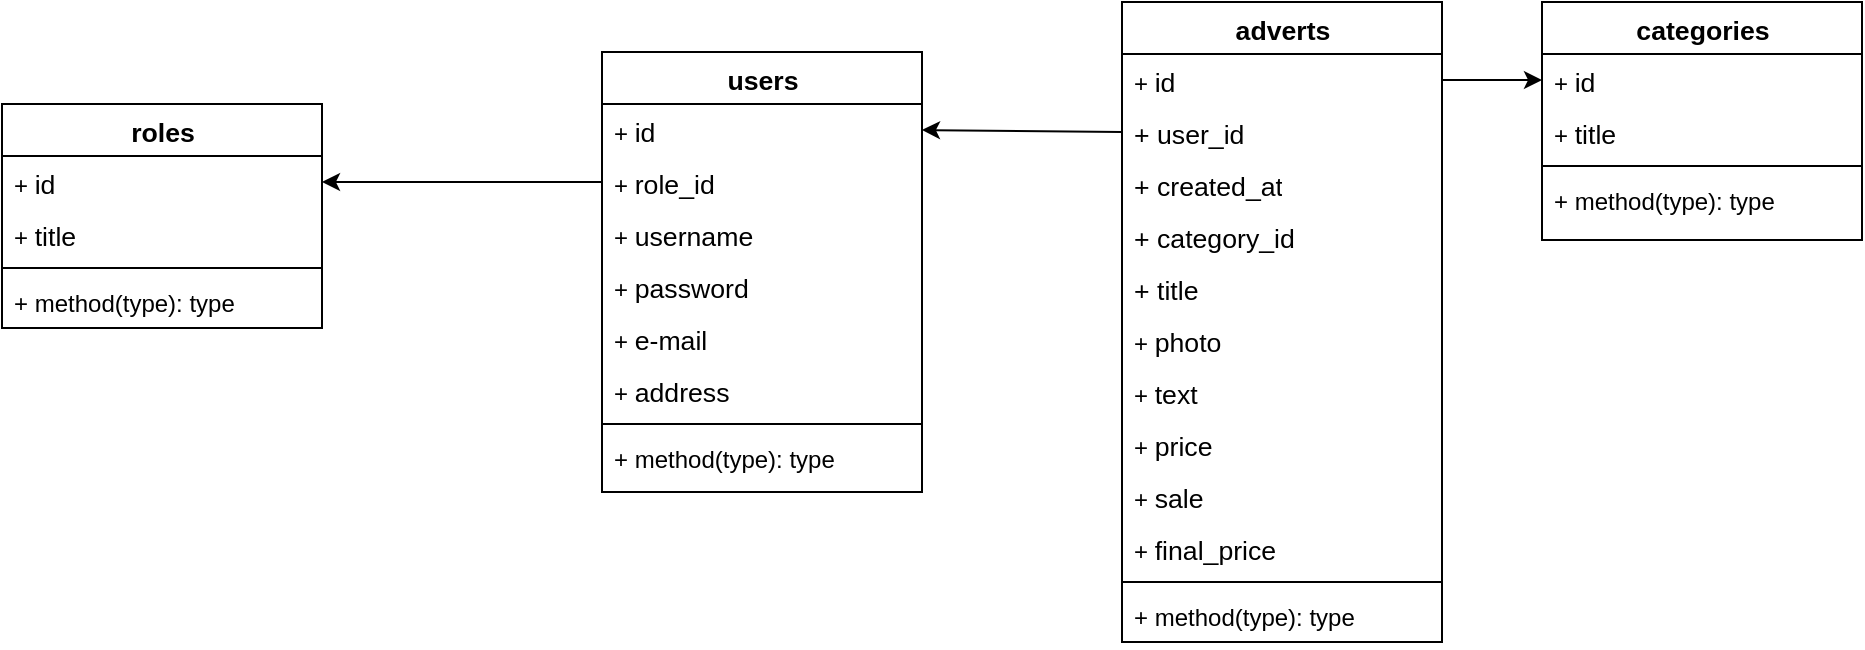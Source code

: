 <mxfile version="20.6.0" type="github">
  <diagram name="Page-1" id="6133507b-19e7-1e82-6fc7-422aa6c4b21f">
    <mxGraphModel dx="1254" dy="744" grid="1" gridSize="10" guides="1" tooltips="1" connect="1" arrows="1" fold="1" page="1" pageScale="1" pageWidth="1100" pageHeight="850" background="none" math="0" shadow="0">
      <root>
        <mxCell id="0" />
        <mxCell id="1" parent="0" />
        <mxCell id="78961159f06e98e8-17" value="&lt;span data-sheets-userformat=&quot;{&amp;quot;2&amp;quot;:17021,&amp;quot;3&amp;quot;:{&amp;quot;1&amp;quot;:0},&amp;quot;5&amp;quot;:{&amp;quot;1&amp;quot;:[{&amp;quot;1&amp;quot;:2,&amp;quot;2&amp;quot;:0,&amp;quot;5&amp;quot;:{&amp;quot;1&amp;quot;:2,&amp;quot;2&amp;quot;:0}},{&amp;quot;1&amp;quot;:0,&amp;quot;2&amp;quot;:0,&amp;quot;3&amp;quot;:3},{&amp;quot;1&amp;quot;:1,&amp;quot;2&amp;quot;:0,&amp;quot;4&amp;quot;:1}]},&amp;quot;6&amp;quot;:{&amp;quot;1&amp;quot;:[{&amp;quot;1&amp;quot;:2,&amp;quot;2&amp;quot;:0,&amp;quot;5&amp;quot;:{&amp;quot;1&amp;quot;:2,&amp;quot;2&amp;quot;:0}},{&amp;quot;1&amp;quot;:0,&amp;quot;2&amp;quot;:0,&amp;quot;3&amp;quot;:3},{&amp;quot;1&amp;quot;:1,&amp;quot;2&amp;quot;:0,&amp;quot;4&amp;quot;:1}]},&amp;quot;7&amp;quot;:{&amp;quot;1&amp;quot;:[{&amp;quot;1&amp;quot;:2,&amp;quot;2&amp;quot;:0,&amp;quot;5&amp;quot;:{&amp;quot;1&amp;quot;:2,&amp;quot;2&amp;quot;:0}},{&amp;quot;1&amp;quot;:0,&amp;quot;2&amp;quot;:0,&amp;quot;3&amp;quot;:3},{&amp;quot;1&amp;quot;:1,&amp;quot;2&amp;quot;:0,&amp;quot;4&amp;quot;:1}]},&amp;quot;8&amp;quot;:{&amp;quot;1&amp;quot;:[{&amp;quot;1&amp;quot;:2,&amp;quot;2&amp;quot;:0,&amp;quot;5&amp;quot;:{&amp;quot;1&amp;quot;:2,&amp;quot;2&amp;quot;:0}},{&amp;quot;1&amp;quot;:0,&amp;quot;2&amp;quot;:0,&amp;quot;3&amp;quot;:3},{&amp;quot;1&amp;quot;:1,&amp;quot;2&amp;quot;:0,&amp;quot;4&amp;quot;:1}]},&amp;quot;9&amp;quot;:1,&amp;quot;12&amp;quot;:0,&amp;quot;17&amp;quot;:1}&quot; data-sheets-value=&quot;{&amp;quot;1&amp;quot;:2,&amp;quot;2&amp;quot;:&amp;quot;adverts&amp;quot;}&quot; style=&quot;font-size:10pt;font-family:Arial;font-weight:bold;font-style:normal;text-align:center;&quot;&gt;adverts&lt;/span&gt;" style="swimlane;html=1;fontStyle=1;align=center;verticalAlign=top;childLayout=stackLayout;horizontal=1;startSize=26;horizontalStack=0;resizeParent=1;resizeLast=0;collapsible=1;marginBottom=0;swimlaneFillColor=#ffffff;rounded=0;shadow=0;comic=0;labelBackgroundColor=none;strokeWidth=1;fillColor=none;fontFamily=Verdana;fontSize=12" parent="1" vertex="1">
          <mxGeometry x="710" y="40" width="160" height="320" as="geometry" />
        </mxCell>
        <mxCell id="78961159f06e98e8-23" value="&lt;div&gt;+ &lt;span data-sheets-userformat=&quot;{&amp;quot;2&amp;quot;:637,&amp;quot;3&amp;quot;:{&amp;quot;1&amp;quot;:0},&amp;quot;5&amp;quot;:{&amp;quot;1&amp;quot;:[{&amp;quot;1&amp;quot;:2,&amp;quot;2&amp;quot;:0,&amp;quot;5&amp;quot;:{&amp;quot;1&amp;quot;:2,&amp;quot;2&amp;quot;:0}},{&amp;quot;1&amp;quot;:0,&amp;quot;2&amp;quot;:0,&amp;quot;3&amp;quot;:3},{&amp;quot;1&amp;quot;:1,&amp;quot;2&amp;quot;:0,&amp;quot;4&amp;quot;:1}]},&amp;quot;6&amp;quot;:{&amp;quot;1&amp;quot;:[{&amp;quot;1&amp;quot;:2,&amp;quot;2&amp;quot;:0,&amp;quot;5&amp;quot;:{&amp;quot;1&amp;quot;:2,&amp;quot;2&amp;quot;:0}},{&amp;quot;1&amp;quot;:0,&amp;quot;2&amp;quot;:0,&amp;quot;3&amp;quot;:3},{&amp;quot;1&amp;quot;:1,&amp;quot;2&amp;quot;:0,&amp;quot;4&amp;quot;:1}]},&amp;quot;7&amp;quot;:{&amp;quot;1&amp;quot;:[{&amp;quot;1&amp;quot;:2,&amp;quot;2&amp;quot;:0,&amp;quot;5&amp;quot;:{&amp;quot;1&amp;quot;:2,&amp;quot;2&amp;quot;:0}},{&amp;quot;1&amp;quot;:0,&amp;quot;2&amp;quot;:0,&amp;quot;3&amp;quot;:3},{&amp;quot;1&amp;quot;:1,&amp;quot;2&amp;quot;:0,&amp;quot;4&amp;quot;:1}]},&amp;quot;8&amp;quot;:{&amp;quot;1&amp;quot;:[{&amp;quot;1&amp;quot;:2,&amp;quot;2&amp;quot;:0,&amp;quot;5&amp;quot;:{&amp;quot;1&amp;quot;:2,&amp;quot;2&amp;quot;:0}},{&amp;quot;1&amp;quot;:0,&amp;quot;2&amp;quot;:0,&amp;quot;3&amp;quot;:3},{&amp;quot;1&amp;quot;:1,&amp;quot;2&amp;quot;:0,&amp;quot;4&amp;quot;:1}]},&amp;quot;9&amp;quot;:1,&amp;quot;12&amp;quot;:0}&quot; data-sheets-value=&quot;{&amp;quot;1&amp;quot;:2,&amp;quot;2&amp;quot;:&amp;quot;id&amp;quot;}&quot; style=&quot;font-size:10pt;font-family:Arial;font-style:normal;text-align:center;&quot;&gt;id&lt;/span&gt;&lt;/div&gt;" style="text;html=1;strokeColor=none;fillColor=none;align=left;verticalAlign=top;spacingLeft=4;spacingRight=4;whiteSpace=wrap;overflow=hidden;rotatable=0;points=[[0,0.5],[1,0.5]];portConstraint=eastwest;" parent="78961159f06e98e8-17" vertex="1">
          <mxGeometry y="26" width="160" height="26" as="geometry" />
        </mxCell>
        <mxCell id="78961159f06e98e8-24" value="&lt;span data-sheets-userformat=&quot;{&amp;quot;2&amp;quot;:639,&amp;quot;3&amp;quot;:{&amp;quot;1&amp;quot;:0},&amp;quot;4&amp;quot;:{&amp;quot;1&amp;quot;:2,&amp;quot;2&amp;quot;:16770457},&amp;quot;5&amp;quot;:{&amp;quot;1&amp;quot;:[{&amp;quot;1&amp;quot;:2,&amp;quot;2&amp;quot;:0,&amp;quot;5&amp;quot;:{&amp;quot;1&amp;quot;:2,&amp;quot;2&amp;quot;:0}},{&amp;quot;1&amp;quot;:0,&amp;quot;2&amp;quot;:0,&amp;quot;3&amp;quot;:3},{&amp;quot;1&amp;quot;:1,&amp;quot;2&amp;quot;:0,&amp;quot;4&amp;quot;:1}]},&amp;quot;6&amp;quot;:{&amp;quot;1&amp;quot;:[{&amp;quot;1&amp;quot;:2,&amp;quot;2&amp;quot;:0,&amp;quot;5&amp;quot;:{&amp;quot;1&amp;quot;:2,&amp;quot;2&amp;quot;:0}},{&amp;quot;1&amp;quot;:0,&amp;quot;2&amp;quot;:0,&amp;quot;3&amp;quot;:3},{&amp;quot;1&amp;quot;:1,&amp;quot;2&amp;quot;:0,&amp;quot;4&amp;quot;:1}]},&amp;quot;7&amp;quot;:{&amp;quot;1&amp;quot;:[{&amp;quot;1&amp;quot;:2,&amp;quot;2&amp;quot;:0,&amp;quot;5&amp;quot;:{&amp;quot;1&amp;quot;:2,&amp;quot;2&amp;quot;:0}},{&amp;quot;1&amp;quot;:0,&amp;quot;2&amp;quot;:0,&amp;quot;3&amp;quot;:3},{&amp;quot;1&amp;quot;:1,&amp;quot;2&amp;quot;:0,&amp;quot;4&amp;quot;:1}]},&amp;quot;8&amp;quot;:{&amp;quot;1&amp;quot;:[{&amp;quot;1&amp;quot;:2,&amp;quot;2&amp;quot;:0,&amp;quot;5&amp;quot;:{&amp;quot;1&amp;quot;:2,&amp;quot;2&amp;quot;:0}},{&amp;quot;1&amp;quot;:0,&amp;quot;2&amp;quot;:0,&amp;quot;3&amp;quot;:3},{&amp;quot;1&amp;quot;:1,&amp;quot;2&amp;quot;:0,&amp;quot;4&amp;quot;:1}]},&amp;quot;9&amp;quot;:1,&amp;quot;12&amp;quot;:0}&quot; data-sheets-value=&quot;{&amp;quot;1&amp;quot;:2,&amp;quot;2&amp;quot;:&amp;quot;user_id&amp;quot;}&quot; style=&quot;font-size:10pt;font-family:Arial;font-style:normal;text-align:center;&quot;&gt;+ user_id&lt;/span&gt;" style="text;html=1;strokeColor=none;fillColor=none;align=left;verticalAlign=top;spacingLeft=4;spacingRight=4;whiteSpace=wrap;overflow=hidden;rotatable=0;points=[[0,0.5],[1,0.5]];portConstraint=eastwest;" parent="78961159f06e98e8-17" vertex="1">
          <mxGeometry y="52" width="160" height="26" as="geometry" />
        </mxCell>
        <mxCell id="78961159f06e98e8-70" value="&lt;span data-sheets-userformat=&quot;{&amp;quot;2&amp;quot;:637,&amp;quot;3&amp;quot;:{&amp;quot;1&amp;quot;:0},&amp;quot;5&amp;quot;:{&amp;quot;1&amp;quot;:[{&amp;quot;1&amp;quot;:2,&amp;quot;2&amp;quot;:0,&amp;quot;5&amp;quot;:{&amp;quot;1&amp;quot;:2,&amp;quot;2&amp;quot;:0}},{&amp;quot;1&amp;quot;:0,&amp;quot;2&amp;quot;:0,&amp;quot;3&amp;quot;:3},{&amp;quot;1&amp;quot;:1,&amp;quot;2&amp;quot;:0,&amp;quot;4&amp;quot;:1}]},&amp;quot;6&amp;quot;:{&amp;quot;1&amp;quot;:[{&amp;quot;1&amp;quot;:2,&amp;quot;2&amp;quot;:0,&amp;quot;5&amp;quot;:{&amp;quot;1&amp;quot;:2,&amp;quot;2&amp;quot;:0}},{&amp;quot;1&amp;quot;:0,&amp;quot;2&amp;quot;:0,&amp;quot;3&amp;quot;:3},{&amp;quot;1&amp;quot;:1,&amp;quot;2&amp;quot;:0,&amp;quot;4&amp;quot;:1}]},&amp;quot;7&amp;quot;:{&amp;quot;1&amp;quot;:[{&amp;quot;1&amp;quot;:2,&amp;quot;2&amp;quot;:0,&amp;quot;5&amp;quot;:{&amp;quot;1&amp;quot;:2,&amp;quot;2&amp;quot;:0}},{&amp;quot;1&amp;quot;:0,&amp;quot;2&amp;quot;:0,&amp;quot;3&amp;quot;:3},{&amp;quot;1&amp;quot;:1,&amp;quot;2&amp;quot;:0,&amp;quot;4&amp;quot;:1}]},&amp;quot;8&amp;quot;:{&amp;quot;1&amp;quot;:[{&amp;quot;1&amp;quot;:2,&amp;quot;2&amp;quot;:0,&amp;quot;5&amp;quot;:{&amp;quot;1&amp;quot;:2,&amp;quot;2&amp;quot;:0}},{&amp;quot;1&amp;quot;:0,&amp;quot;2&amp;quot;:0,&amp;quot;3&amp;quot;:3},{&amp;quot;1&amp;quot;:1,&amp;quot;2&amp;quot;:0,&amp;quot;4&amp;quot;:1}]},&amp;quot;9&amp;quot;:1,&amp;quot;12&amp;quot;:0}&quot; data-sheets-value=&quot;{&amp;quot;1&amp;quot;:2,&amp;quot;2&amp;quot;:&amp;quot;created_at&amp;quot;}&quot; style=&quot;font-size:10pt;font-family:Arial;font-style:normal;text-align:center;&quot;&gt;+ created_at&lt;/span&gt;" style="text;html=1;strokeColor=none;fillColor=none;align=left;verticalAlign=top;spacingLeft=4;spacingRight=4;whiteSpace=wrap;overflow=hidden;rotatable=0;points=[[0,0.5],[1,0.5]];portConstraint=eastwest;" parent="78961159f06e98e8-17" vertex="1">
          <mxGeometry y="78" width="160" height="26" as="geometry" />
        </mxCell>
        <mxCell id="qC9f3oEpLLMvpmg1krxZ-2" value="&lt;span data-sheets-userformat=&quot;{&amp;quot;2&amp;quot;:639,&amp;quot;3&amp;quot;:{&amp;quot;1&amp;quot;:0},&amp;quot;4&amp;quot;:{&amp;quot;1&amp;quot;:2,&amp;quot;2&amp;quot;:9684093},&amp;quot;5&amp;quot;:{&amp;quot;1&amp;quot;:[{&amp;quot;1&amp;quot;:2,&amp;quot;2&amp;quot;:0,&amp;quot;5&amp;quot;:{&amp;quot;1&amp;quot;:2,&amp;quot;2&amp;quot;:0}},{&amp;quot;1&amp;quot;:0,&amp;quot;2&amp;quot;:0,&amp;quot;3&amp;quot;:3},{&amp;quot;1&amp;quot;:1,&amp;quot;2&amp;quot;:0,&amp;quot;4&amp;quot;:1}]},&amp;quot;6&amp;quot;:{&amp;quot;1&amp;quot;:[{&amp;quot;1&amp;quot;:2,&amp;quot;2&amp;quot;:0,&amp;quot;5&amp;quot;:{&amp;quot;1&amp;quot;:2,&amp;quot;2&amp;quot;:0}},{&amp;quot;1&amp;quot;:0,&amp;quot;2&amp;quot;:0,&amp;quot;3&amp;quot;:3},{&amp;quot;1&amp;quot;:1,&amp;quot;2&amp;quot;:0,&amp;quot;4&amp;quot;:1}]},&amp;quot;7&amp;quot;:{&amp;quot;1&amp;quot;:[{&amp;quot;1&amp;quot;:2,&amp;quot;2&amp;quot;:0,&amp;quot;5&amp;quot;:{&amp;quot;1&amp;quot;:2,&amp;quot;2&amp;quot;:0}},{&amp;quot;1&amp;quot;:0,&amp;quot;2&amp;quot;:0,&amp;quot;3&amp;quot;:3},{&amp;quot;1&amp;quot;:1,&amp;quot;2&amp;quot;:0,&amp;quot;4&amp;quot;:1}]},&amp;quot;8&amp;quot;:{&amp;quot;1&amp;quot;:[{&amp;quot;1&amp;quot;:2,&amp;quot;2&amp;quot;:0,&amp;quot;5&amp;quot;:{&amp;quot;1&amp;quot;:2,&amp;quot;2&amp;quot;:0}},{&amp;quot;1&amp;quot;:0,&amp;quot;2&amp;quot;:0,&amp;quot;3&amp;quot;:3},{&amp;quot;1&amp;quot;:1,&amp;quot;2&amp;quot;:0,&amp;quot;4&amp;quot;:1}]},&amp;quot;9&amp;quot;:1,&amp;quot;12&amp;quot;:0}&quot; data-sheets-value=&quot;{&amp;quot;1&amp;quot;:2,&amp;quot;2&amp;quot;:&amp;quot;category_id&amp;quot;}&quot; style=&quot;font-size:10pt;font-family:Arial;font-style:normal;text-align:center;&quot;&gt;+ category_id&lt;/span&gt;" style="text;html=1;strokeColor=none;fillColor=none;align=left;verticalAlign=top;spacingLeft=4;spacingRight=4;whiteSpace=wrap;overflow=hidden;rotatable=0;points=[[0,0.5],[1,0.5]];portConstraint=eastwest;" vertex="1" parent="78961159f06e98e8-17">
          <mxGeometry y="104" width="160" height="26" as="geometry" />
        </mxCell>
        <mxCell id="qC9f3oEpLLMvpmg1krxZ-3" value="&lt;span data-sheets-userformat=&quot;{&amp;quot;2&amp;quot;:637,&amp;quot;3&amp;quot;:{&amp;quot;1&amp;quot;:0},&amp;quot;5&amp;quot;:{&amp;quot;1&amp;quot;:[{&amp;quot;1&amp;quot;:2,&amp;quot;2&amp;quot;:0,&amp;quot;5&amp;quot;:{&amp;quot;1&amp;quot;:2,&amp;quot;2&amp;quot;:0}},{&amp;quot;1&amp;quot;:0,&amp;quot;2&amp;quot;:0,&amp;quot;3&amp;quot;:3},{&amp;quot;1&amp;quot;:1,&amp;quot;2&amp;quot;:0,&amp;quot;4&amp;quot;:1}]},&amp;quot;6&amp;quot;:{&amp;quot;1&amp;quot;:[{&amp;quot;1&amp;quot;:2,&amp;quot;2&amp;quot;:0,&amp;quot;5&amp;quot;:{&amp;quot;1&amp;quot;:2,&amp;quot;2&amp;quot;:0}},{&amp;quot;1&amp;quot;:0,&amp;quot;2&amp;quot;:0,&amp;quot;3&amp;quot;:3},{&amp;quot;1&amp;quot;:1,&amp;quot;2&amp;quot;:0,&amp;quot;4&amp;quot;:1}]},&amp;quot;7&amp;quot;:{&amp;quot;1&amp;quot;:[{&amp;quot;1&amp;quot;:2,&amp;quot;2&amp;quot;:0,&amp;quot;5&amp;quot;:{&amp;quot;1&amp;quot;:2,&amp;quot;2&amp;quot;:0}},{&amp;quot;1&amp;quot;:0,&amp;quot;2&amp;quot;:0,&amp;quot;3&amp;quot;:3},{&amp;quot;1&amp;quot;:1,&amp;quot;2&amp;quot;:0,&amp;quot;4&amp;quot;:1}]},&amp;quot;8&amp;quot;:{&amp;quot;1&amp;quot;:[{&amp;quot;1&amp;quot;:2,&amp;quot;2&amp;quot;:0,&amp;quot;5&amp;quot;:{&amp;quot;1&amp;quot;:2,&amp;quot;2&amp;quot;:0}},{&amp;quot;1&amp;quot;:0,&amp;quot;2&amp;quot;:0,&amp;quot;3&amp;quot;:3},{&amp;quot;1&amp;quot;:1,&amp;quot;2&amp;quot;:0,&amp;quot;4&amp;quot;:1}]},&amp;quot;9&amp;quot;:1,&amp;quot;12&amp;quot;:0}&quot; data-sheets-value=&quot;{&amp;quot;1&amp;quot;:2,&amp;quot;2&amp;quot;:&amp;quot;title&amp;quot;}&quot; style=&quot;font-size:10pt;font-family:Arial;font-style:normal;text-align:center;&quot;&gt;+ title&lt;/span&gt;" style="text;html=1;strokeColor=none;fillColor=none;align=left;verticalAlign=top;spacingLeft=4;spacingRight=4;whiteSpace=wrap;overflow=hidden;rotatable=0;points=[[0,0.5],[1,0.5]];portConstraint=eastwest;" vertex="1" parent="78961159f06e98e8-17">
          <mxGeometry y="130" width="160" height="26" as="geometry" />
        </mxCell>
        <mxCell id="qC9f3oEpLLMvpmg1krxZ-1" value="+ &lt;span data-sheets-userformat=&quot;{&amp;quot;2&amp;quot;:637,&amp;quot;3&amp;quot;:{&amp;quot;1&amp;quot;:0},&amp;quot;5&amp;quot;:{&amp;quot;1&amp;quot;:[{&amp;quot;1&amp;quot;:2,&amp;quot;2&amp;quot;:0,&amp;quot;5&amp;quot;:{&amp;quot;1&amp;quot;:2,&amp;quot;2&amp;quot;:0}},{&amp;quot;1&amp;quot;:0,&amp;quot;2&amp;quot;:0,&amp;quot;3&amp;quot;:3},{&amp;quot;1&amp;quot;:1,&amp;quot;2&amp;quot;:0,&amp;quot;4&amp;quot;:1}]},&amp;quot;6&amp;quot;:{&amp;quot;1&amp;quot;:[{&amp;quot;1&amp;quot;:2,&amp;quot;2&amp;quot;:0,&amp;quot;5&amp;quot;:{&amp;quot;1&amp;quot;:2,&amp;quot;2&amp;quot;:0}},{&amp;quot;1&amp;quot;:0,&amp;quot;2&amp;quot;:0,&amp;quot;3&amp;quot;:3},{&amp;quot;1&amp;quot;:1,&amp;quot;2&amp;quot;:0,&amp;quot;4&amp;quot;:1}]},&amp;quot;7&amp;quot;:{&amp;quot;1&amp;quot;:[{&amp;quot;1&amp;quot;:2,&amp;quot;2&amp;quot;:0,&amp;quot;5&amp;quot;:{&amp;quot;1&amp;quot;:2,&amp;quot;2&amp;quot;:0}},{&amp;quot;1&amp;quot;:0,&amp;quot;2&amp;quot;:0,&amp;quot;3&amp;quot;:3},{&amp;quot;1&amp;quot;:1,&amp;quot;2&amp;quot;:0,&amp;quot;4&amp;quot;:1}]},&amp;quot;8&amp;quot;:{&amp;quot;1&amp;quot;:[{&amp;quot;1&amp;quot;:2,&amp;quot;2&amp;quot;:0,&amp;quot;5&amp;quot;:{&amp;quot;1&amp;quot;:2,&amp;quot;2&amp;quot;:0}},{&amp;quot;1&amp;quot;:0,&amp;quot;2&amp;quot;:0,&amp;quot;3&amp;quot;:3},{&amp;quot;1&amp;quot;:1,&amp;quot;2&amp;quot;:0,&amp;quot;4&amp;quot;:1}]},&amp;quot;9&amp;quot;:1,&amp;quot;12&amp;quot;:0}&quot; data-sheets-value=&quot;{&amp;quot;1&amp;quot;:2,&amp;quot;2&amp;quot;:&amp;quot;photo&amp;quot;}&quot; style=&quot;font-size:10pt;font-family:Arial;font-style:normal;text-align:center;&quot;&gt;photo&lt;/span&gt;" style="text;html=1;strokeColor=none;fillColor=none;align=left;verticalAlign=top;spacingLeft=4;spacingRight=4;whiteSpace=wrap;overflow=hidden;rotatable=0;points=[[0,0.5],[1,0.5]];portConstraint=eastwest;" vertex="1" parent="78961159f06e98e8-17">
          <mxGeometry y="156" width="160" height="26" as="geometry" />
        </mxCell>
        <mxCell id="qC9f3oEpLLMvpmg1krxZ-5" value="+ &lt;span data-sheets-userformat=&quot;{&amp;quot;2&amp;quot;:637,&amp;quot;3&amp;quot;:{&amp;quot;1&amp;quot;:0},&amp;quot;5&amp;quot;:{&amp;quot;1&amp;quot;:[{&amp;quot;1&amp;quot;:2,&amp;quot;2&amp;quot;:0,&amp;quot;5&amp;quot;:{&amp;quot;1&amp;quot;:2,&amp;quot;2&amp;quot;:0}},{&amp;quot;1&amp;quot;:0,&amp;quot;2&amp;quot;:0,&amp;quot;3&amp;quot;:3},{&amp;quot;1&amp;quot;:1,&amp;quot;2&amp;quot;:0,&amp;quot;4&amp;quot;:1}]},&amp;quot;6&amp;quot;:{&amp;quot;1&amp;quot;:[{&amp;quot;1&amp;quot;:2,&amp;quot;2&amp;quot;:0,&amp;quot;5&amp;quot;:{&amp;quot;1&amp;quot;:2,&amp;quot;2&amp;quot;:0}},{&amp;quot;1&amp;quot;:0,&amp;quot;2&amp;quot;:0,&amp;quot;3&amp;quot;:3},{&amp;quot;1&amp;quot;:1,&amp;quot;2&amp;quot;:0,&amp;quot;4&amp;quot;:1}]},&amp;quot;7&amp;quot;:{&amp;quot;1&amp;quot;:[{&amp;quot;1&amp;quot;:2,&amp;quot;2&amp;quot;:0,&amp;quot;5&amp;quot;:{&amp;quot;1&amp;quot;:2,&amp;quot;2&amp;quot;:0}},{&amp;quot;1&amp;quot;:0,&amp;quot;2&amp;quot;:0,&amp;quot;3&amp;quot;:3},{&amp;quot;1&amp;quot;:1,&amp;quot;2&amp;quot;:0,&amp;quot;4&amp;quot;:1}]},&amp;quot;8&amp;quot;:{&amp;quot;1&amp;quot;:[{&amp;quot;1&amp;quot;:2,&amp;quot;2&amp;quot;:0,&amp;quot;5&amp;quot;:{&amp;quot;1&amp;quot;:2,&amp;quot;2&amp;quot;:0}},{&amp;quot;1&amp;quot;:0,&amp;quot;2&amp;quot;:0,&amp;quot;3&amp;quot;:3},{&amp;quot;1&amp;quot;:1,&amp;quot;2&amp;quot;:0,&amp;quot;4&amp;quot;:1}]},&amp;quot;9&amp;quot;:1,&amp;quot;12&amp;quot;:0}&quot; data-sheets-value=&quot;{&amp;quot;1&amp;quot;:2,&amp;quot;2&amp;quot;:&amp;quot;text&amp;quot;}&quot; style=&quot;font-size:10pt;font-family:Arial;font-style:normal;text-align:center;&quot;&gt;text&lt;/span&gt;" style="text;html=1;strokeColor=none;fillColor=none;align=left;verticalAlign=top;spacingLeft=4;spacingRight=4;whiteSpace=wrap;overflow=hidden;rotatable=0;points=[[0,0.5],[1,0.5]];portConstraint=eastwest;" vertex="1" parent="78961159f06e98e8-17">
          <mxGeometry y="182" width="160" height="26" as="geometry" />
        </mxCell>
        <mxCell id="qC9f3oEpLLMvpmg1krxZ-8" value="+ &lt;span data-sheets-userformat=&quot;{&amp;quot;2&amp;quot;:637,&amp;quot;3&amp;quot;:{&amp;quot;1&amp;quot;:0},&amp;quot;5&amp;quot;:{&amp;quot;1&amp;quot;:[{&amp;quot;1&amp;quot;:2,&amp;quot;2&amp;quot;:0,&amp;quot;5&amp;quot;:{&amp;quot;1&amp;quot;:2,&amp;quot;2&amp;quot;:0}},{&amp;quot;1&amp;quot;:0,&amp;quot;2&amp;quot;:0,&amp;quot;3&amp;quot;:3},{&amp;quot;1&amp;quot;:1,&amp;quot;2&amp;quot;:0,&amp;quot;4&amp;quot;:1}]},&amp;quot;6&amp;quot;:{&amp;quot;1&amp;quot;:[{&amp;quot;1&amp;quot;:2,&amp;quot;2&amp;quot;:0,&amp;quot;5&amp;quot;:{&amp;quot;1&amp;quot;:2,&amp;quot;2&amp;quot;:0}},{&amp;quot;1&amp;quot;:0,&amp;quot;2&amp;quot;:0,&amp;quot;3&amp;quot;:3},{&amp;quot;1&amp;quot;:1,&amp;quot;2&amp;quot;:0,&amp;quot;4&amp;quot;:1}]},&amp;quot;7&amp;quot;:{&amp;quot;1&amp;quot;:[{&amp;quot;1&amp;quot;:2,&amp;quot;2&amp;quot;:0,&amp;quot;5&amp;quot;:{&amp;quot;1&amp;quot;:2,&amp;quot;2&amp;quot;:0}},{&amp;quot;1&amp;quot;:0,&amp;quot;2&amp;quot;:0,&amp;quot;3&amp;quot;:3},{&amp;quot;1&amp;quot;:1,&amp;quot;2&amp;quot;:0,&amp;quot;4&amp;quot;:1}]},&amp;quot;8&amp;quot;:{&amp;quot;1&amp;quot;:[{&amp;quot;1&amp;quot;:2,&amp;quot;2&amp;quot;:0,&amp;quot;5&amp;quot;:{&amp;quot;1&amp;quot;:2,&amp;quot;2&amp;quot;:0}},{&amp;quot;1&amp;quot;:0,&amp;quot;2&amp;quot;:0,&amp;quot;3&amp;quot;:3},{&amp;quot;1&amp;quot;:1,&amp;quot;2&amp;quot;:0,&amp;quot;4&amp;quot;:1}]},&amp;quot;9&amp;quot;:1,&amp;quot;12&amp;quot;:0}&quot; data-sheets-value=&quot;{&amp;quot;1&amp;quot;:2,&amp;quot;2&amp;quot;:&amp;quot;price&amp;quot;}&quot; style=&quot;font-size:10pt;font-family:Arial;font-style:normal;text-align:center;&quot;&gt;price&lt;/span&gt;" style="text;html=1;strokeColor=none;fillColor=none;align=left;verticalAlign=top;spacingLeft=4;spacingRight=4;whiteSpace=wrap;overflow=hidden;rotatable=0;points=[[0,0.5],[1,0.5]];portConstraint=eastwest;" vertex="1" parent="78961159f06e98e8-17">
          <mxGeometry y="208" width="160" height="26" as="geometry" />
        </mxCell>
        <mxCell id="qC9f3oEpLLMvpmg1krxZ-7" value="+ &lt;span data-sheets-userformat=&quot;{&amp;quot;2&amp;quot;:637,&amp;quot;3&amp;quot;:{&amp;quot;1&amp;quot;:0},&amp;quot;5&amp;quot;:{&amp;quot;1&amp;quot;:[{&amp;quot;1&amp;quot;:2,&amp;quot;2&amp;quot;:0,&amp;quot;5&amp;quot;:{&amp;quot;1&amp;quot;:2,&amp;quot;2&amp;quot;:0}},{&amp;quot;1&amp;quot;:0,&amp;quot;2&amp;quot;:0,&amp;quot;3&amp;quot;:3},{&amp;quot;1&amp;quot;:1,&amp;quot;2&amp;quot;:0,&amp;quot;4&amp;quot;:1}]},&amp;quot;6&amp;quot;:{&amp;quot;1&amp;quot;:[{&amp;quot;1&amp;quot;:2,&amp;quot;2&amp;quot;:0,&amp;quot;5&amp;quot;:{&amp;quot;1&amp;quot;:2,&amp;quot;2&amp;quot;:0}},{&amp;quot;1&amp;quot;:0,&amp;quot;2&amp;quot;:0,&amp;quot;3&amp;quot;:3},{&amp;quot;1&amp;quot;:1,&amp;quot;2&amp;quot;:0,&amp;quot;4&amp;quot;:1}]},&amp;quot;7&amp;quot;:{&amp;quot;1&amp;quot;:[{&amp;quot;1&amp;quot;:2,&amp;quot;2&amp;quot;:0,&amp;quot;5&amp;quot;:{&amp;quot;1&amp;quot;:2,&amp;quot;2&amp;quot;:0}},{&amp;quot;1&amp;quot;:0,&amp;quot;2&amp;quot;:0,&amp;quot;3&amp;quot;:3},{&amp;quot;1&amp;quot;:1,&amp;quot;2&amp;quot;:0,&amp;quot;4&amp;quot;:1}]},&amp;quot;8&amp;quot;:{&amp;quot;1&amp;quot;:[{&amp;quot;1&amp;quot;:2,&amp;quot;2&amp;quot;:0,&amp;quot;5&amp;quot;:{&amp;quot;1&amp;quot;:2,&amp;quot;2&amp;quot;:0}},{&amp;quot;1&amp;quot;:0,&amp;quot;2&amp;quot;:0,&amp;quot;3&amp;quot;:3},{&amp;quot;1&amp;quot;:1,&amp;quot;2&amp;quot;:0,&amp;quot;4&amp;quot;:1}]},&amp;quot;9&amp;quot;:1,&amp;quot;12&amp;quot;:0}&quot; data-sheets-value=&quot;{&amp;quot;1&amp;quot;:2,&amp;quot;2&amp;quot;:&amp;quot;sale&amp;quot;}&quot; style=&quot;font-size:10pt;font-family:Arial;font-style:normal;text-align:center;&quot;&gt;sale&lt;/span&gt;" style="text;html=1;strokeColor=none;fillColor=none;align=left;verticalAlign=top;spacingLeft=4;spacingRight=4;whiteSpace=wrap;overflow=hidden;rotatable=0;points=[[0,0.5],[1,0.5]];portConstraint=eastwest;" vertex="1" parent="78961159f06e98e8-17">
          <mxGeometry y="234" width="160" height="26" as="geometry" />
        </mxCell>
        <mxCell id="qC9f3oEpLLMvpmg1krxZ-6" value="+ &lt;span data-sheets-userformat=&quot;{&amp;quot;2&amp;quot;:637,&amp;quot;3&amp;quot;:{&amp;quot;1&amp;quot;:0},&amp;quot;5&amp;quot;:{&amp;quot;1&amp;quot;:[{&amp;quot;1&amp;quot;:2,&amp;quot;2&amp;quot;:0,&amp;quot;5&amp;quot;:{&amp;quot;1&amp;quot;:2,&amp;quot;2&amp;quot;:0}},{&amp;quot;1&amp;quot;:0,&amp;quot;2&amp;quot;:0,&amp;quot;3&amp;quot;:3},{&amp;quot;1&amp;quot;:1,&amp;quot;2&amp;quot;:0,&amp;quot;4&amp;quot;:1}]},&amp;quot;6&amp;quot;:{&amp;quot;1&amp;quot;:[{&amp;quot;1&amp;quot;:2,&amp;quot;2&amp;quot;:0,&amp;quot;5&amp;quot;:{&amp;quot;1&amp;quot;:2,&amp;quot;2&amp;quot;:0}},{&amp;quot;1&amp;quot;:0,&amp;quot;2&amp;quot;:0,&amp;quot;3&amp;quot;:3},{&amp;quot;1&amp;quot;:1,&amp;quot;2&amp;quot;:0,&amp;quot;4&amp;quot;:1}]},&amp;quot;7&amp;quot;:{&amp;quot;1&amp;quot;:[{&amp;quot;1&amp;quot;:2,&amp;quot;2&amp;quot;:0,&amp;quot;5&amp;quot;:{&amp;quot;1&amp;quot;:2,&amp;quot;2&amp;quot;:0}},{&amp;quot;1&amp;quot;:0,&amp;quot;2&amp;quot;:0,&amp;quot;3&amp;quot;:3},{&amp;quot;1&amp;quot;:1,&amp;quot;2&amp;quot;:0,&amp;quot;4&amp;quot;:1}]},&amp;quot;8&amp;quot;:{&amp;quot;1&amp;quot;:[{&amp;quot;1&amp;quot;:2,&amp;quot;2&amp;quot;:0,&amp;quot;5&amp;quot;:{&amp;quot;1&amp;quot;:2,&amp;quot;2&amp;quot;:0}},{&amp;quot;1&amp;quot;:0,&amp;quot;2&amp;quot;:0,&amp;quot;3&amp;quot;:3},{&amp;quot;1&amp;quot;:1,&amp;quot;2&amp;quot;:0,&amp;quot;4&amp;quot;:1}]},&amp;quot;9&amp;quot;:1,&amp;quot;12&amp;quot;:0}&quot; data-sheets-value=&quot;{&amp;quot;1&amp;quot;:2,&amp;quot;2&amp;quot;:&amp;quot;final_price&amp;quot;}&quot; style=&quot;font-size:10pt;font-family:Arial;font-style:normal;text-align:center;&quot;&gt;final_price&lt;/span&gt;" style="text;html=1;strokeColor=none;fillColor=none;align=left;verticalAlign=top;spacingLeft=4;spacingRight=4;whiteSpace=wrap;overflow=hidden;rotatable=0;points=[[0,0.5],[1,0.5]];portConstraint=eastwest;" vertex="1" parent="78961159f06e98e8-17">
          <mxGeometry y="260" width="160" height="26" as="geometry" />
        </mxCell>
        <mxCell id="78961159f06e98e8-19" value="" style="line;html=1;strokeWidth=1;fillColor=none;align=left;verticalAlign=middle;spacingTop=-1;spacingLeft=3;spacingRight=3;rotatable=0;labelPosition=right;points=[];portConstraint=eastwest;" parent="78961159f06e98e8-17" vertex="1">
          <mxGeometry y="286" width="160" height="8" as="geometry" />
        </mxCell>
        <mxCell id="78961159f06e98e8-27" value="+ method(type): type" style="text;html=1;strokeColor=none;fillColor=none;align=left;verticalAlign=top;spacingLeft=4;spacingRight=4;whiteSpace=wrap;overflow=hidden;rotatable=0;points=[[0,0.5],[1,0.5]];portConstraint=eastwest;" parent="78961159f06e98e8-17" vertex="1">
          <mxGeometry y="294" width="160" height="26" as="geometry" />
        </mxCell>
        <mxCell id="78961159f06e98e8-43" value="&lt;span data-sheets-userformat=&quot;{&amp;quot;2&amp;quot;:17021,&amp;quot;3&amp;quot;:{&amp;quot;1&amp;quot;:0},&amp;quot;5&amp;quot;:{&amp;quot;1&amp;quot;:[{&amp;quot;1&amp;quot;:2,&amp;quot;2&amp;quot;:0,&amp;quot;5&amp;quot;:{&amp;quot;1&amp;quot;:2,&amp;quot;2&amp;quot;:0}},{&amp;quot;1&amp;quot;:0,&amp;quot;2&amp;quot;:0,&amp;quot;3&amp;quot;:3},{&amp;quot;1&amp;quot;:1,&amp;quot;2&amp;quot;:0,&amp;quot;4&amp;quot;:1}]},&amp;quot;6&amp;quot;:{&amp;quot;1&amp;quot;:[{&amp;quot;1&amp;quot;:2,&amp;quot;2&amp;quot;:0,&amp;quot;5&amp;quot;:{&amp;quot;1&amp;quot;:2,&amp;quot;2&amp;quot;:0}},{&amp;quot;1&amp;quot;:0,&amp;quot;2&amp;quot;:0,&amp;quot;3&amp;quot;:3},{&amp;quot;1&amp;quot;:1,&amp;quot;2&amp;quot;:0,&amp;quot;4&amp;quot;:1}]},&amp;quot;7&amp;quot;:{&amp;quot;1&amp;quot;:[{&amp;quot;1&amp;quot;:2,&amp;quot;2&amp;quot;:0,&amp;quot;5&amp;quot;:{&amp;quot;1&amp;quot;:2,&amp;quot;2&amp;quot;:0}},{&amp;quot;1&amp;quot;:0,&amp;quot;2&amp;quot;:0,&amp;quot;3&amp;quot;:3},{&amp;quot;1&amp;quot;:1,&amp;quot;2&amp;quot;:0,&amp;quot;4&amp;quot;:1}]},&amp;quot;8&amp;quot;:{&amp;quot;1&amp;quot;:[{&amp;quot;1&amp;quot;:2,&amp;quot;2&amp;quot;:0,&amp;quot;5&amp;quot;:{&amp;quot;1&amp;quot;:2,&amp;quot;2&amp;quot;:0}},{&amp;quot;1&amp;quot;:0,&amp;quot;2&amp;quot;:0,&amp;quot;3&amp;quot;:3},{&amp;quot;1&amp;quot;:1,&amp;quot;2&amp;quot;:0,&amp;quot;4&amp;quot;:1}]},&amp;quot;9&amp;quot;:1,&amp;quot;12&amp;quot;:0,&amp;quot;17&amp;quot;:1}&quot; data-sheets-value=&quot;{&amp;quot;1&amp;quot;:2,&amp;quot;2&amp;quot;:&amp;quot;users&amp;quot;}&quot; style=&quot;font-size:10pt;font-family:Arial;font-weight:bold;font-style:normal;text-align:center;&quot;&gt;users&lt;/span&gt;" style="swimlane;html=1;fontStyle=1;align=center;verticalAlign=top;childLayout=stackLayout;horizontal=1;startSize=26;horizontalStack=0;resizeParent=1;resizeLast=0;collapsible=1;marginBottom=0;swimlaneFillColor=#ffffff;rounded=0;shadow=0;comic=0;labelBackgroundColor=none;strokeWidth=1;fillColor=none;fontFamily=Verdana;fontSize=12" parent="1" vertex="1">
          <mxGeometry x="450" y="65" width="160" height="220" as="geometry" />
        </mxCell>
        <mxCell id="78961159f06e98e8-44" value="+ &lt;span data-sheets-userformat=&quot;{&amp;quot;2&amp;quot;:639,&amp;quot;3&amp;quot;:{&amp;quot;1&amp;quot;:0},&amp;quot;4&amp;quot;:{&amp;quot;1&amp;quot;:2,&amp;quot;2&amp;quot;:16770457},&amp;quot;5&amp;quot;:{&amp;quot;1&amp;quot;:[{&amp;quot;1&amp;quot;:2,&amp;quot;2&amp;quot;:0,&amp;quot;5&amp;quot;:{&amp;quot;1&amp;quot;:2,&amp;quot;2&amp;quot;:0}},{&amp;quot;1&amp;quot;:0,&amp;quot;2&amp;quot;:0,&amp;quot;3&amp;quot;:3},{&amp;quot;1&amp;quot;:1,&amp;quot;2&amp;quot;:0,&amp;quot;4&amp;quot;:1}]},&amp;quot;6&amp;quot;:{&amp;quot;1&amp;quot;:[{&amp;quot;1&amp;quot;:2,&amp;quot;2&amp;quot;:0,&amp;quot;5&amp;quot;:{&amp;quot;1&amp;quot;:2,&amp;quot;2&amp;quot;:0}},{&amp;quot;1&amp;quot;:0,&amp;quot;2&amp;quot;:0,&amp;quot;3&amp;quot;:3},{&amp;quot;1&amp;quot;:1,&amp;quot;2&amp;quot;:0,&amp;quot;4&amp;quot;:1}]},&amp;quot;7&amp;quot;:{&amp;quot;1&amp;quot;:[{&amp;quot;1&amp;quot;:2,&amp;quot;2&amp;quot;:0,&amp;quot;5&amp;quot;:{&amp;quot;1&amp;quot;:2,&amp;quot;2&amp;quot;:0}},{&amp;quot;1&amp;quot;:0,&amp;quot;2&amp;quot;:0,&amp;quot;3&amp;quot;:3},{&amp;quot;1&amp;quot;:1,&amp;quot;2&amp;quot;:0,&amp;quot;4&amp;quot;:1}]},&amp;quot;8&amp;quot;:{&amp;quot;1&amp;quot;:[{&amp;quot;1&amp;quot;:2,&amp;quot;2&amp;quot;:0,&amp;quot;5&amp;quot;:{&amp;quot;1&amp;quot;:2,&amp;quot;2&amp;quot;:0}},{&amp;quot;1&amp;quot;:0,&amp;quot;2&amp;quot;:0,&amp;quot;3&amp;quot;:3},{&amp;quot;1&amp;quot;:1,&amp;quot;2&amp;quot;:0,&amp;quot;4&amp;quot;:1}]},&amp;quot;9&amp;quot;:1,&amp;quot;12&amp;quot;:0}&quot; data-sheets-value=&quot;{&amp;quot;1&amp;quot;:2,&amp;quot;2&amp;quot;:&amp;quot;id&amp;quot;}&quot; style=&quot;font-size:10pt;font-family:Arial;font-style:normal;text-align:center;&quot;&gt;id&lt;/span&gt;" style="text;html=1;strokeColor=none;fillColor=none;align=left;verticalAlign=top;spacingLeft=4;spacingRight=4;whiteSpace=wrap;overflow=hidden;rotatable=0;points=[[0,0.5],[1,0.5]];portConstraint=eastwest;" parent="78961159f06e98e8-43" vertex="1">
          <mxGeometry y="26" width="160" height="26" as="geometry" />
        </mxCell>
        <mxCell id="qC9f3oEpLLMvpmg1krxZ-9" value="+ &lt;span data-sheets-userformat=&quot;{&amp;quot;2&amp;quot;:639,&amp;quot;3&amp;quot;:{&amp;quot;1&amp;quot;:0},&amp;quot;4&amp;quot;:{&amp;quot;1&amp;quot;:2,&amp;quot;2&amp;quot;:10470888},&amp;quot;5&amp;quot;:{&amp;quot;1&amp;quot;:[{&amp;quot;1&amp;quot;:2,&amp;quot;2&amp;quot;:0,&amp;quot;5&amp;quot;:{&amp;quot;1&amp;quot;:2,&amp;quot;2&amp;quot;:0}},{&amp;quot;1&amp;quot;:0,&amp;quot;2&amp;quot;:0,&amp;quot;3&amp;quot;:3},{&amp;quot;1&amp;quot;:1,&amp;quot;2&amp;quot;:0,&amp;quot;4&amp;quot;:1}]},&amp;quot;6&amp;quot;:{&amp;quot;1&amp;quot;:[{&amp;quot;1&amp;quot;:2,&amp;quot;2&amp;quot;:0,&amp;quot;5&amp;quot;:{&amp;quot;1&amp;quot;:2,&amp;quot;2&amp;quot;:0}},{&amp;quot;1&amp;quot;:0,&amp;quot;2&amp;quot;:0,&amp;quot;3&amp;quot;:3},{&amp;quot;1&amp;quot;:1,&amp;quot;2&amp;quot;:0,&amp;quot;4&amp;quot;:1}]},&amp;quot;7&amp;quot;:{&amp;quot;1&amp;quot;:[{&amp;quot;1&amp;quot;:2,&amp;quot;2&amp;quot;:0,&amp;quot;5&amp;quot;:{&amp;quot;1&amp;quot;:2,&amp;quot;2&amp;quot;:0}},{&amp;quot;1&amp;quot;:0,&amp;quot;2&amp;quot;:0,&amp;quot;3&amp;quot;:3},{&amp;quot;1&amp;quot;:1,&amp;quot;2&amp;quot;:0,&amp;quot;4&amp;quot;:1}]},&amp;quot;8&amp;quot;:{&amp;quot;1&amp;quot;:[{&amp;quot;1&amp;quot;:2,&amp;quot;2&amp;quot;:0,&amp;quot;5&amp;quot;:{&amp;quot;1&amp;quot;:2,&amp;quot;2&amp;quot;:0}},{&amp;quot;1&amp;quot;:0,&amp;quot;2&amp;quot;:0,&amp;quot;3&amp;quot;:3},{&amp;quot;1&amp;quot;:1,&amp;quot;2&amp;quot;:0,&amp;quot;4&amp;quot;:1}]},&amp;quot;9&amp;quot;:1,&amp;quot;12&amp;quot;:0}&quot; data-sheets-value=&quot;{&amp;quot;1&amp;quot;:2,&amp;quot;2&amp;quot;:&amp;quot;role_id&amp;quot;}&quot; style=&quot;font-size:10pt;font-family:Arial;font-style:normal;text-align:center;&quot;&gt;role_id&lt;/span&gt;" style="text;html=1;strokeColor=none;fillColor=none;align=left;verticalAlign=top;spacingLeft=4;spacingRight=4;whiteSpace=wrap;overflow=hidden;rotatable=0;points=[[0,0.5],[1,0.5]];portConstraint=eastwest;" vertex="1" parent="78961159f06e98e8-43">
          <mxGeometry y="52" width="160" height="26" as="geometry" />
        </mxCell>
        <mxCell id="qC9f3oEpLLMvpmg1krxZ-12" value="+ &lt;span data-sheets-userformat=&quot;{&amp;quot;2&amp;quot;:637,&amp;quot;3&amp;quot;:{&amp;quot;1&amp;quot;:0},&amp;quot;5&amp;quot;:{&amp;quot;1&amp;quot;:[{&amp;quot;1&amp;quot;:2,&amp;quot;2&amp;quot;:0,&amp;quot;5&amp;quot;:{&amp;quot;1&amp;quot;:2,&amp;quot;2&amp;quot;:0}},{&amp;quot;1&amp;quot;:0,&amp;quot;2&amp;quot;:0,&amp;quot;3&amp;quot;:3},{&amp;quot;1&amp;quot;:1,&amp;quot;2&amp;quot;:0,&amp;quot;4&amp;quot;:1}]},&amp;quot;6&amp;quot;:{&amp;quot;1&amp;quot;:[{&amp;quot;1&amp;quot;:2,&amp;quot;2&amp;quot;:0,&amp;quot;5&amp;quot;:{&amp;quot;1&amp;quot;:2,&amp;quot;2&amp;quot;:0}},{&amp;quot;1&amp;quot;:0,&amp;quot;2&amp;quot;:0,&amp;quot;3&amp;quot;:3},{&amp;quot;1&amp;quot;:1,&amp;quot;2&amp;quot;:0,&amp;quot;4&amp;quot;:1}]},&amp;quot;7&amp;quot;:{&amp;quot;1&amp;quot;:[{&amp;quot;1&amp;quot;:2,&amp;quot;2&amp;quot;:0,&amp;quot;5&amp;quot;:{&amp;quot;1&amp;quot;:2,&amp;quot;2&amp;quot;:0}},{&amp;quot;1&amp;quot;:0,&amp;quot;2&amp;quot;:0,&amp;quot;3&amp;quot;:3},{&amp;quot;1&amp;quot;:1,&amp;quot;2&amp;quot;:0,&amp;quot;4&amp;quot;:1}]},&amp;quot;8&amp;quot;:{&amp;quot;1&amp;quot;:[{&amp;quot;1&amp;quot;:2,&amp;quot;2&amp;quot;:0,&amp;quot;5&amp;quot;:{&amp;quot;1&amp;quot;:2,&amp;quot;2&amp;quot;:0}},{&amp;quot;1&amp;quot;:0,&amp;quot;2&amp;quot;:0,&amp;quot;3&amp;quot;:3},{&amp;quot;1&amp;quot;:1,&amp;quot;2&amp;quot;:0,&amp;quot;4&amp;quot;:1}]},&amp;quot;9&amp;quot;:1,&amp;quot;12&amp;quot;:0}&quot; data-sheets-value=&quot;{&amp;quot;1&amp;quot;:2,&amp;quot;2&amp;quot;:&amp;quot;username&amp;quot;}&quot; style=&quot;font-size:10pt;font-family:Arial;font-style:normal;text-align:center;&quot;&gt;username&lt;/span&gt;" style="text;html=1;strokeColor=none;fillColor=none;align=left;verticalAlign=top;spacingLeft=4;spacingRight=4;whiteSpace=wrap;overflow=hidden;rotatable=0;points=[[0,0.5],[1,0.5]];portConstraint=eastwest;" vertex="1" parent="78961159f06e98e8-43">
          <mxGeometry y="78" width="160" height="26" as="geometry" />
        </mxCell>
        <mxCell id="qC9f3oEpLLMvpmg1krxZ-11" value="+ &lt;span data-sheets-userformat=&quot;{&amp;quot;2&amp;quot;:637,&amp;quot;3&amp;quot;:{&amp;quot;1&amp;quot;:0},&amp;quot;5&amp;quot;:{&amp;quot;1&amp;quot;:[{&amp;quot;1&amp;quot;:2,&amp;quot;2&amp;quot;:0,&amp;quot;5&amp;quot;:{&amp;quot;1&amp;quot;:2,&amp;quot;2&amp;quot;:0}},{&amp;quot;1&amp;quot;:0,&amp;quot;2&amp;quot;:0,&amp;quot;3&amp;quot;:3},{&amp;quot;1&amp;quot;:1,&amp;quot;2&amp;quot;:0,&amp;quot;4&amp;quot;:1}]},&amp;quot;6&amp;quot;:{&amp;quot;1&amp;quot;:[{&amp;quot;1&amp;quot;:2,&amp;quot;2&amp;quot;:0,&amp;quot;5&amp;quot;:{&amp;quot;1&amp;quot;:2,&amp;quot;2&amp;quot;:0}},{&amp;quot;1&amp;quot;:0,&amp;quot;2&amp;quot;:0,&amp;quot;3&amp;quot;:3},{&amp;quot;1&amp;quot;:1,&amp;quot;2&amp;quot;:0,&amp;quot;4&amp;quot;:1}]},&amp;quot;7&amp;quot;:{&amp;quot;1&amp;quot;:[{&amp;quot;1&amp;quot;:2,&amp;quot;2&amp;quot;:0,&amp;quot;5&amp;quot;:{&amp;quot;1&amp;quot;:2,&amp;quot;2&amp;quot;:0}},{&amp;quot;1&amp;quot;:0,&amp;quot;2&amp;quot;:0,&amp;quot;3&amp;quot;:3},{&amp;quot;1&amp;quot;:1,&amp;quot;2&amp;quot;:0,&amp;quot;4&amp;quot;:1}]},&amp;quot;8&amp;quot;:{&amp;quot;1&amp;quot;:[{&amp;quot;1&amp;quot;:2,&amp;quot;2&amp;quot;:0,&amp;quot;5&amp;quot;:{&amp;quot;1&amp;quot;:2,&amp;quot;2&amp;quot;:0}},{&amp;quot;1&amp;quot;:0,&amp;quot;2&amp;quot;:0,&amp;quot;3&amp;quot;:3},{&amp;quot;1&amp;quot;:1,&amp;quot;2&amp;quot;:0,&amp;quot;4&amp;quot;:1}]},&amp;quot;9&amp;quot;:1,&amp;quot;12&amp;quot;:0}&quot; data-sheets-value=&quot;{&amp;quot;1&amp;quot;:2,&amp;quot;2&amp;quot;:&amp;quot;password&amp;quot;}&quot; style=&quot;font-size:10pt;font-family:Arial;font-style:normal;text-align:center;&quot;&gt;password&lt;/span&gt;" style="text;html=1;strokeColor=none;fillColor=none;align=left;verticalAlign=top;spacingLeft=4;spacingRight=4;whiteSpace=wrap;overflow=hidden;rotatable=0;points=[[0,0.5],[1,0.5]];portConstraint=eastwest;" vertex="1" parent="78961159f06e98e8-43">
          <mxGeometry y="104" width="160" height="26" as="geometry" />
        </mxCell>
        <mxCell id="qC9f3oEpLLMvpmg1krxZ-10" value="+ &lt;span data-sheets-userformat=&quot;{&amp;quot;2&amp;quot;:637,&amp;quot;3&amp;quot;:{&amp;quot;1&amp;quot;:0},&amp;quot;5&amp;quot;:{&amp;quot;1&amp;quot;:[{&amp;quot;1&amp;quot;:2,&amp;quot;2&amp;quot;:0,&amp;quot;5&amp;quot;:{&amp;quot;1&amp;quot;:2,&amp;quot;2&amp;quot;:0}},{&amp;quot;1&amp;quot;:0,&amp;quot;2&amp;quot;:0,&amp;quot;3&amp;quot;:3},{&amp;quot;1&amp;quot;:1,&amp;quot;2&amp;quot;:0,&amp;quot;4&amp;quot;:1}]},&amp;quot;6&amp;quot;:{&amp;quot;1&amp;quot;:[{&amp;quot;1&amp;quot;:2,&amp;quot;2&amp;quot;:0,&amp;quot;5&amp;quot;:{&amp;quot;1&amp;quot;:2,&amp;quot;2&amp;quot;:0}},{&amp;quot;1&amp;quot;:0,&amp;quot;2&amp;quot;:0,&amp;quot;3&amp;quot;:3},{&amp;quot;1&amp;quot;:1,&amp;quot;2&amp;quot;:0,&amp;quot;4&amp;quot;:1}]},&amp;quot;7&amp;quot;:{&amp;quot;1&amp;quot;:[{&amp;quot;1&amp;quot;:2,&amp;quot;2&amp;quot;:0,&amp;quot;5&amp;quot;:{&amp;quot;1&amp;quot;:2,&amp;quot;2&amp;quot;:0}},{&amp;quot;1&amp;quot;:0,&amp;quot;2&amp;quot;:0,&amp;quot;3&amp;quot;:3},{&amp;quot;1&amp;quot;:1,&amp;quot;2&amp;quot;:0,&amp;quot;4&amp;quot;:1}]},&amp;quot;8&amp;quot;:{&amp;quot;1&amp;quot;:[{&amp;quot;1&amp;quot;:2,&amp;quot;2&amp;quot;:0,&amp;quot;5&amp;quot;:{&amp;quot;1&amp;quot;:2,&amp;quot;2&amp;quot;:0}},{&amp;quot;1&amp;quot;:0,&amp;quot;2&amp;quot;:0,&amp;quot;3&amp;quot;:3},{&amp;quot;1&amp;quot;:1,&amp;quot;2&amp;quot;:0,&amp;quot;4&amp;quot;:1}]},&amp;quot;9&amp;quot;:1,&amp;quot;12&amp;quot;:0}&quot; data-sheets-value=&quot;{&amp;quot;1&amp;quot;:2,&amp;quot;2&amp;quot;:&amp;quot;e-mail&amp;quot;}&quot; style=&quot;font-size:10pt;font-family:Arial;font-style:normal;text-align:center;&quot;&gt;e-mail&lt;/span&gt;" style="text;html=1;strokeColor=none;fillColor=none;align=left;verticalAlign=top;spacingLeft=4;spacingRight=4;whiteSpace=wrap;overflow=hidden;rotatable=0;points=[[0,0.5],[1,0.5]];portConstraint=eastwest;" vertex="1" parent="78961159f06e98e8-43">
          <mxGeometry y="130" width="160" height="26" as="geometry" />
        </mxCell>
        <mxCell id="78961159f06e98e8-45" value="+ &lt;span data-sheets-userformat=&quot;{&amp;quot;2&amp;quot;:637,&amp;quot;3&amp;quot;:{&amp;quot;1&amp;quot;:0},&amp;quot;5&amp;quot;:{&amp;quot;1&amp;quot;:[{&amp;quot;1&amp;quot;:2,&amp;quot;2&amp;quot;:0,&amp;quot;5&amp;quot;:{&amp;quot;1&amp;quot;:2,&amp;quot;2&amp;quot;:0}},{&amp;quot;1&amp;quot;:0,&amp;quot;2&amp;quot;:0,&amp;quot;3&amp;quot;:3},{&amp;quot;1&amp;quot;:1,&amp;quot;2&amp;quot;:0,&amp;quot;4&amp;quot;:1}]},&amp;quot;6&amp;quot;:{&amp;quot;1&amp;quot;:[{&amp;quot;1&amp;quot;:2,&amp;quot;2&amp;quot;:0,&amp;quot;5&amp;quot;:{&amp;quot;1&amp;quot;:2,&amp;quot;2&amp;quot;:0}},{&amp;quot;1&amp;quot;:0,&amp;quot;2&amp;quot;:0,&amp;quot;3&amp;quot;:3},{&amp;quot;1&amp;quot;:1,&amp;quot;2&amp;quot;:0,&amp;quot;4&amp;quot;:1}]},&amp;quot;7&amp;quot;:{&amp;quot;1&amp;quot;:[{&amp;quot;1&amp;quot;:2,&amp;quot;2&amp;quot;:0,&amp;quot;5&amp;quot;:{&amp;quot;1&amp;quot;:2,&amp;quot;2&amp;quot;:0}},{&amp;quot;1&amp;quot;:0,&amp;quot;2&amp;quot;:0,&amp;quot;3&amp;quot;:3},{&amp;quot;1&amp;quot;:1,&amp;quot;2&amp;quot;:0,&amp;quot;4&amp;quot;:1}]},&amp;quot;8&amp;quot;:{&amp;quot;1&amp;quot;:[{&amp;quot;1&amp;quot;:2,&amp;quot;2&amp;quot;:0,&amp;quot;5&amp;quot;:{&amp;quot;1&amp;quot;:2,&amp;quot;2&amp;quot;:0}},{&amp;quot;1&amp;quot;:0,&amp;quot;2&amp;quot;:0,&amp;quot;3&amp;quot;:3},{&amp;quot;1&amp;quot;:1,&amp;quot;2&amp;quot;:0,&amp;quot;4&amp;quot;:1}]},&amp;quot;9&amp;quot;:1,&amp;quot;12&amp;quot;:0}&quot; data-sheets-value=&quot;{&amp;quot;1&amp;quot;:2,&amp;quot;2&amp;quot;:&amp;quot;address&amp;quot;}&quot; style=&quot;font-size:10pt;font-family:Arial;font-style:normal;text-align:center;&quot;&gt;address&lt;/span&gt;" style="text;html=1;strokeColor=none;fillColor=none;align=left;verticalAlign=top;spacingLeft=4;spacingRight=4;whiteSpace=wrap;overflow=hidden;rotatable=0;points=[[0,0.5],[1,0.5]];portConstraint=eastwest;" parent="78961159f06e98e8-43" vertex="1">
          <mxGeometry y="156" width="160" height="26" as="geometry" />
        </mxCell>
        <mxCell id="78961159f06e98e8-51" value="" style="line;html=1;strokeWidth=1;fillColor=none;align=left;verticalAlign=middle;spacingTop=-1;spacingLeft=3;spacingRight=3;rotatable=0;labelPosition=right;points=[];portConstraint=eastwest;" parent="78961159f06e98e8-43" vertex="1">
          <mxGeometry y="182" width="160" height="8" as="geometry" />
        </mxCell>
        <mxCell id="78961159f06e98e8-52" value="+ method(type): type" style="text;html=1;strokeColor=none;fillColor=none;align=left;verticalAlign=top;spacingLeft=4;spacingRight=4;whiteSpace=wrap;overflow=hidden;rotatable=0;points=[[0,0.5],[1,0.5]];portConstraint=eastwest;" parent="78961159f06e98e8-43" vertex="1">
          <mxGeometry y="190" width="160" height="26" as="geometry" />
        </mxCell>
        <mxCell id="78961159f06e98e8-95" value="&lt;span data-sheets-userformat=&quot;{&amp;quot;2&amp;quot;:17021,&amp;quot;3&amp;quot;:{&amp;quot;1&amp;quot;:0},&amp;quot;5&amp;quot;:{&amp;quot;1&amp;quot;:[{&amp;quot;1&amp;quot;:2,&amp;quot;2&amp;quot;:0,&amp;quot;5&amp;quot;:{&amp;quot;1&amp;quot;:2,&amp;quot;2&amp;quot;:0}},{&amp;quot;1&amp;quot;:0,&amp;quot;2&amp;quot;:0,&amp;quot;3&amp;quot;:3},{&amp;quot;1&amp;quot;:1,&amp;quot;2&amp;quot;:0,&amp;quot;4&amp;quot;:1}]},&amp;quot;6&amp;quot;:{&amp;quot;1&amp;quot;:[{&amp;quot;1&amp;quot;:2,&amp;quot;2&amp;quot;:0,&amp;quot;5&amp;quot;:{&amp;quot;1&amp;quot;:2,&amp;quot;2&amp;quot;:0}},{&amp;quot;1&amp;quot;:0,&amp;quot;2&amp;quot;:0,&amp;quot;3&amp;quot;:3},{&amp;quot;1&amp;quot;:1,&amp;quot;2&amp;quot;:0,&amp;quot;4&amp;quot;:1}]},&amp;quot;7&amp;quot;:{&amp;quot;1&amp;quot;:[{&amp;quot;1&amp;quot;:2,&amp;quot;2&amp;quot;:0,&amp;quot;5&amp;quot;:{&amp;quot;1&amp;quot;:2,&amp;quot;2&amp;quot;:0}},{&amp;quot;1&amp;quot;:0,&amp;quot;2&amp;quot;:0,&amp;quot;3&amp;quot;:3},{&amp;quot;1&amp;quot;:1,&amp;quot;2&amp;quot;:0,&amp;quot;4&amp;quot;:1}]},&amp;quot;8&amp;quot;:{&amp;quot;1&amp;quot;:[{&amp;quot;1&amp;quot;:2,&amp;quot;2&amp;quot;:0,&amp;quot;5&amp;quot;:{&amp;quot;1&amp;quot;:2,&amp;quot;2&amp;quot;:0}},{&amp;quot;1&amp;quot;:0,&amp;quot;2&amp;quot;:0,&amp;quot;3&amp;quot;:3},{&amp;quot;1&amp;quot;:1,&amp;quot;2&amp;quot;:0,&amp;quot;4&amp;quot;:1}]},&amp;quot;9&amp;quot;:1,&amp;quot;12&amp;quot;:0,&amp;quot;17&amp;quot;:1}&quot; data-sheets-value=&quot;{&amp;quot;1&amp;quot;:2,&amp;quot;2&amp;quot;:&amp;quot;roles&amp;quot;}&quot; style=&quot;font-size:10pt;font-family:Arial;font-weight:bold;font-style:normal;text-align:center;&quot;&gt;roles&lt;/span&gt;" style="swimlane;html=1;fontStyle=1;align=center;verticalAlign=top;childLayout=stackLayout;horizontal=1;startSize=26;horizontalStack=0;resizeParent=1;resizeLast=0;collapsible=1;marginBottom=0;swimlaneFillColor=#ffffff;rounded=0;shadow=0;comic=0;labelBackgroundColor=none;strokeWidth=1;fillColor=none;fontFamily=Verdana;fontSize=12" parent="1" vertex="1">
          <mxGeometry x="150" y="91" width="160" height="112" as="geometry" />
        </mxCell>
        <mxCell id="78961159f06e98e8-96" value="+ &lt;span data-sheets-userformat=&quot;{&amp;quot;2&amp;quot;:639,&amp;quot;3&amp;quot;:{&amp;quot;1&amp;quot;:0},&amp;quot;4&amp;quot;:{&amp;quot;1&amp;quot;:2,&amp;quot;2&amp;quot;:10470888},&amp;quot;5&amp;quot;:{&amp;quot;1&amp;quot;:[{&amp;quot;1&amp;quot;:2,&amp;quot;2&amp;quot;:0,&amp;quot;5&amp;quot;:{&amp;quot;1&amp;quot;:2,&amp;quot;2&amp;quot;:0}},{&amp;quot;1&amp;quot;:0,&amp;quot;2&amp;quot;:0,&amp;quot;3&amp;quot;:3},{&amp;quot;1&amp;quot;:1,&amp;quot;2&amp;quot;:0,&amp;quot;4&amp;quot;:1}]},&amp;quot;6&amp;quot;:{&amp;quot;1&amp;quot;:[{&amp;quot;1&amp;quot;:2,&amp;quot;2&amp;quot;:0,&amp;quot;5&amp;quot;:{&amp;quot;1&amp;quot;:2,&amp;quot;2&amp;quot;:0}},{&amp;quot;1&amp;quot;:0,&amp;quot;2&amp;quot;:0,&amp;quot;3&amp;quot;:3},{&amp;quot;1&amp;quot;:1,&amp;quot;2&amp;quot;:0,&amp;quot;4&amp;quot;:1}]},&amp;quot;7&amp;quot;:{&amp;quot;1&amp;quot;:[{&amp;quot;1&amp;quot;:2,&amp;quot;2&amp;quot;:0,&amp;quot;5&amp;quot;:{&amp;quot;1&amp;quot;:2,&amp;quot;2&amp;quot;:0}},{&amp;quot;1&amp;quot;:0,&amp;quot;2&amp;quot;:0,&amp;quot;3&amp;quot;:3},{&amp;quot;1&amp;quot;:1,&amp;quot;2&amp;quot;:0,&amp;quot;4&amp;quot;:1}]},&amp;quot;8&amp;quot;:{&amp;quot;1&amp;quot;:[{&amp;quot;1&amp;quot;:2,&amp;quot;2&amp;quot;:0,&amp;quot;5&amp;quot;:{&amp;quot;1&amp;quot;:2,&amp;quot;2&amp;quot;:0}},{&amp;quot;1&amp;quot;:0,&amp;quot;2&amp;quot;:0,&amp;quot;3&amp;quot;:3},{&amp;quot;1&amp;quot;:1,&amp;quot;2&amp;quot;:0,&amp;quot;4&amp;quot;:1}]},&amp;quot;9&amp;quot;:1,&amp;quot;12&amp;quot;:0}&quot; data-sheets-value=&quot;{&amp;quot;1&amp;quot;:2,&amp;quot;2&amp;quot;:&amp;quot;id&amp;quot;}&quot; style=&quot;font-size:10pt;font-family:Arial;font-style:normal;text-align:center;&quot;&gt;id&lt;/span&gt;&lt;style type=&quot;text/css&quot;&gt;td {border: 1px solid #cccccc;}br {mso-data-placement:same-cell;}&lt;/style&gt;" style="text;html=1;strokeColor=none;fillColor=none;align=left;verticalAlign=top;spacingLeft=4;spacingRight=4;whiteSpace=wrap;overflow=hidden;rotatable=0;points=[[0,0.5],[1,0.5]];portConstraint=eastwest;" parent="78961159f06e98e8-95" vertex="1">
          <mxGeometry y="26" width="160" height="26" as="geometry" />
        </mxCell>
        <mxCell id="78961159f06e98e8-102" value="+ &lt;span data-sheets-userformat=&quot;{&amp;quot;2&amp;quot;:637,&amp;quot;3&amp;quot;:{&amp;quot;1&amp;quot;:0},&amp;quot;5&amp;quot;:{&amp;quot;1&amp;quot;:[{&amp;quot;1&amp;quot;:2,&amp;quot;2&amp;quot;:0,&amp;quot;5&amp;quot;:{&amp;quot;1&amp;quot;:2,&amp;quot;2&amp;quot;:0}},{&amp;quot;1&amp;quot;:0,&amp;quot;2&amp;quot;:0,&amp;quot;3&amp;quot;:3},{&amp;quot;1&amp;quot;:1,&amp;quot;2&amp;quot;:0,&amp;quot;4&amp;quot;:1}]},&amp;quot;6&amp;quot;:{&amp;quot;1&amp;quot;:[{&amp;quot;1&amp;quot;:2,&amp;quot;2&amp;quot;:0,&amp;quot;5&amp;quot;:{&amp;quot;1&amp;quot;:2,&amp;quot;2&amp;quot;:0}},{&amp;quot;1&amp;quot;:0,&amp;quot;2&amp;quot;:0,&amp;quot;3&amp;quot;:3},{&amp;quot;1&amp;quot;:1,&amp;quot;2&amp;quot;:0,&amp;quot;4&amp;quot;:1}]},&amp;quot;7&amp;quot;:{&amp;quot;1&amp;quot;:[{&amp;quot;1&amp;quot;:2,&amp;quot;2&amp;quot;:0,&amp;quot;5&amp;quot;:{&amp;quot;1&amp;quot;:2,&amp;quot;2&amp;quot;:0}},{&amp;quot;1&amp;quot;:0,&amp;quot;2&amp;quot;:0,&amp;quot;3&amp;quot;:3},{&amp;quot;1&amp;quot;:1,&amp;quot;2&amp;quot;:0,&amp;quot;4&amp;quot;:1}]},&amp;quot;8&amp;quot;:{&amp;quot;1&amp;quot;:[{&amp;quot;1&amp;quot;:2,&amp;quot;2&amp;quot;:0,&amp;quot;5&amp;quot;:{&amp;quot;1&amp;quot;:2,&amp;quot;2&amp;quot;:0}},{&amp;quot;1&amp;quot;:0,&amp;quot;2&amp;quot;:0,&amp;quot;3&amp;quot;:3},{&amp;quot;1&amp;quot;:1,&amp;quot;2&amp;quot;:0,&amp;quot;4&amp;quot;:1}]},&amp;quot;9&amp;quot;:1,&amp;quot;12&amp;quot;:0}&quot; data-sheets-value=&quot;{&amp;quot;1&amp;quot;:2,&amp;quot;2&amp;quot;:&amp;quot;title&amp;quot;}&quot; style=&quot;font-size:10pt;font-family:Arial;font-style:normal;text-align:center;&quot;&gt;title&lt;/span&gt;&lt;style type=&quot;text/css&quot;&gt;td {border: 1px solid #cccccc;}br {mso-data-placement:same-cell;}&lt;/style&gt;" style="text;html=1;strokeColor=none;fillColor=none;align=left;verticalAlign=top;spacingLeft=4;spacingRight=4;whiteSpace=wrap;overflow=hidden;rotatable=0;points=[[0,0.5],[1,0.5]];portConstraint=eastwest;" parent="78961159f06e98e8-95" vertex="1">
          <mxGeometry y="52" width="160" height="26" as="geometry" />
        </mxCell>
        <mxCell id="78961159f06e98e8-103" value="" style="line;html=1;strokeWidth=1;fillColor=none;align=left;verticalAlign=middle;spacingTop=-1;spacingLeft=3;spacingRight=3;rotatable=0;labelPosition=right;points=[];portConstraint=eastwest;" parent="78961159f06e98e8-95" vertex="1">
          <mxGeometry y="78" width="160" height="8" as="geometry" />
        </mxCell>
        <mxCell id="78961159f06e98e8-104" value="+ method(type): type" style="text;html=1;strokeColor=none;fillColor=none;align=left;verticalAlign=top;spacingLeft=4;spacingRight=4;whiteSpace=wrap;overflow=hidden;rotatable=0;points=[[0,0.5],[1,0.5]];portConstraint=eastwest;" parent="78961159f06e98e8-95" vertex="1">
          <mxGeometry y="86" width="160" height="26" as="geometry" />
        </mxCell>
        <mxCell id="78961159f06e98e8-108" value="&lt;span data-sheets-userformat=&quot;{&amp;quot;2&amp;quot;:17021,&amp;quot;3&amp;quot;:{&amp;quot;1&amp;quot;:0},&amp;quot;5&amp;quot;:{&amp;quot;1&amp;quot;:[{&amp;quot;1&amp;quot;:2,&amp;quot;2&amp;quot;:0,&amp;quot;5&amp;quot;:{&amp;quot;1&amp;quot;:2,&amp;quot;2&amp;quot;:0}},{&amp;quot;1&amp;quot;:0,&amp;quot;2&amp;quot;:0,&amp;quot;3&amp;quot;:3},{&amp;quot;1&amp;quot;:1,&amp;quot;2&amp;quot;:0,&amp;quot;4&amp;quot;:1}]},&amp;quot;6&amp;quot;:{&amp;quot;1&amp;quot;:[{&amp;quot;1&amp;quot;:2,&amp;quot;2&amp;quot;:0,&amp;quot;5&amp;quot;:{&amp;quot;1&amp;quot;:2,&amp;quot;2&amp;quot;:0}},{&amp;quot;1&amp;quot;:0,&amp;quot;2&amp;quot;:0,&amp;quot;3&amp;quot;:3},{&amp;quot;1&amp;quot;:1,&amp;quot;2&amp;quot;:0,&amp;quot;4&amp;quot;:1}]},&amp;quot;7&amp;quot;:{&amp;quot;1&amp;quot;:[{&amp;quot;1&amp;quot;:2,&amp;quot;2&amp;quot;:0,&amp;quot;5&amp;quot;:{&amp;quot;1&amp;quot;:2,&amp;quot;2&amp;quot;:0}},{&amp;quot;1&amp;quot;:0,&amp;quot;2&amp;quot;:0,&amp;quot;3&amp;quot;:3},{&amp;quot;1&amp;quot;:1,&amp;quot;2&amp;quot;:0,&amp;quot;4&amp;quot;:1}]},&amp;quot;8&amp;quot;:{&amp;quot;1&amp;quot;:[{&amp;quot;1&amp;quot;:2,&amp;quot;2&amp;quot;:0,&amp;quot;5&amp;quot;:{&amp;quot;1&amp;quot;:2,&amp;quot;2&amp;quot;:0}},{&amp;quot;1&amp;quot;:0,&amp;quot;2&amp;quot;:0,&amp;quot;3&amp;quot;:3},{&amp;quot;1&amp;quot;:1,&amp;quot;2&amp;quot;:0,&amp;quot;4&amp;quot;:1}]},&amp;quot;9&amp;quot;:1,&amp;quot;12&amp;quot;:0,&amp;quot;17&amp;quot;:1}&quot; data-sheets-value=&quot;{&amp;quot;1&amp;quot;:2,&amp;quot;2&amp;quot;:&amp;quot;categories&amp;quot;}&quot; style=&quot;font-size:10pt;font-family:Arial;font-weight:bold;font-style:normal;text-align:center;&quot;&gt;categories&lt;/span&gt;" style="swimlane;html=1;fontStyle=1;align=center;verticalAlign=top;childLayout=stackLayout;horizontal=1;startSize=26;horizontalStack=0;resizeParent=1;resizeLast=0;collapsible=1;marginBottom=0;swimlaneFillColor=#ffffff;rounded=0;shadow=0;comic=0;labelBackgroundColor=none;strokeWidth=1;fillColor=none;fontFamily=Verdana;fontSize=12" parent="1" vertex="1">
          <mxGeometry x="920" y="40" width="160" height="119" as="geometry" />
        </mxCell>
        <mxCell id="78961159f06e98e8-109" value="+ &lt;span data-sheets-userformat=&quot;{&amp;quot;2&amp;quot;:639,&amp;quot;3&amp;quot;:{&amp;quot;1&amp;quot;:0},&amp;quot;4&amp;quot;:{&amp;quot;1&amp;quot;:2,&amp;quot;2&amp;quot;:9684093},&amp;quot;5&amp;quot;:{&amp;quot;1&amp;quot;:[{&amp;quot;1&amp;quot;:2,&amp;quot;2&amp;quot;:0,&amp;quot;5&amp;quot;:{&amp;quot;1&amp;quot;:2,&amp;quot;2&amp;quot;:0}},{&amp;quot;1&amp;quot;:0,&amp;quot;2&amp;quot;:0,&amp;quot;3&amp;quot;:3},{&amp;quot;1&amp;quot;:1,&amp;quot;2&amp;quot;:0,&amp;quot;4&amp;quot;:1}]},&amp;quot;6&amp;quot;:{&amp;quot;1&amp;quot;:[{&amp;quot;1&amp;quot;:2,&amp;quot;2&amp;quot;:0,&amp;quot;5&amp;quot;:{&amp;quot;1&amp;quot;:2,&amp;quot;2&amp;quot;:0}},{&amp;quot;1&amp;quot;:0,&amp;quot;2&amp;quot;:0,&amp;quot;3&amp;quot;:3},{&amp;quot;1&amp;quot;:1,&amp;quot;2&amp;quot;:0,&amp;quot;4&amp;quot;:1}]},&amp;quot;7&amp;quot;:{&amp;quot;1&amp;quot;:[{&amp;quot;1&amp;quot;:2,&amp;quot;2&amp;quot;:0,&amp;quot;5&amp;quot;:{&amp;quot;1&amp;quot;:2,&amp;quot;2&amp;quot;:0}},{&amp;quot;1&amp;quot;:0,&amp;quot;2&amp;quot;:0,&amp;quot;3&amp;quot;:3},{&amp;quot;1&amp;quot;:1,&amp;quot;2&amp;quot;:0,&amp;quot;4&amp;quot;:1}]},&amp;quot;8&amp;quot;:{&amp;quot;1&amp;quot;:[{&amp;quot;1&amp;quot;:2,&amp;quot;2&amp;quot;:0,&amp;quot;5&amp;quot;:{&amp;quot;1&amp;quot;:2,&amp;quot;2&amp;quot;:0}},{&amp;quot;1&amp;quot;:0,&amp;quot;2&amp;quot;:0,&amp;quot;3&amp;quot;:3},{&amp;quot;1&amp;quot;:1,&amp;quot;2&amp;quot;:0,&amp;quot;4&amp;quot;:1}]},&amp;quot;9&amp;quot;:1,&amp;quot;12&amp;quot;:0}&quot; data-sheets-value=&quot;{&amp;quot;1&amp;quot;:2,&amp;quot;2&amp;quot;:&amp;quot;id&amp;quot;}&quot; style=&quot;font-size:10pt;font-family:Arial;font-style:normal;text-align:center;&quot;&gt;id&lt;/span&gt;" style="text;html=1;strokeColor=none;fillColor=none;align=left;verticalAlign=top;spacingLeft=4;spacingRight=4;whiteSpace=wrap;overflow=hidden;rotatable=0;points=[[0,0.5],[1,0.5]];portConstraint=eastwest;" parent="78961159f06e98e8-108" vertex="1">
          <mxGeometry y="26" width="160" height="26" as="geometry" />
        </mxCell>
        <mxCell id="78961159f06e98e8-110" value="+ &lt;span data-sheets-userformat=&quot;{&amp;quot;2&amp;quot;:637,&amp;quot;3&amp;quot;:{&amp;quot;1&amp;quot;:0},&amp;quot;5&amp;quot;:{&amp;quot;1&amp;quot;:[{&amp;quot;1&amp;quot;:2,&amp;quot;2&amp;quot;:0,&amp;quot;5&amp;quot;:{&amp;quot;1&amp;quot;:2,&amp;quot;2&amp;quot;:0}},{&amp;quot;1&amp;quot;:0,&amp;quot;2&amp;quot;:0,&amp;quot;3&amp;quot;:3},{&amp;quot;1&amp;quot;:1,&amp;quot;2&amp;quot;:0,&amp;quot;4&amp;quot;:1}]},&amp;quot;6&amp;quot;:{&amp;quot;1&amp;quot;:[{&amp;quot;1&amp;quot;:2,&amp;quot;2&amp;quot;:0,&amp;quot;5&amp;quot;:{&amp;quot;1&amp;quot;:2,&amp;quot;2&amp;quot;:0}},{&amp;quot;1&amp;quot;:0,&amp;quot;2&amp;quot;:0,&amp;quot;3&amp;quot;:3},{&amp;quot;1&amp;quot;:1,&amp;quot;2&amp;quot;:0,&amp;quot;4&amp;quot;:1}]},&amp;quot;7&amp;quot;:{&amp;quot;1&amp;quot;:[{&amp;quot;1&amp;quot;:2,&amp;quot;2&amp;quot;:0,&amp;quot;5&amp;quot;:{&amp;quot;1&amp;quot;:2,&amp;quot;2&amp;quot;:0}},{&amp;quot;1&amp;quot;:0,&amp;quot;2&amp;quot;:0,&amp;quot;3&amp;quot;:3},{&amp;quot;1&amp;quot;:1,&amp;quot;2&amp;quot;:0,&amp;quot;4&amp;quot;:1}]},&amp;quot;8&amp;quot;:{&amp;quot;1&amp;quot;:[{&amp;quot;1&amp;quot;:2,&amp;quot;2&amp;quot;:0,&amp;quot;5&amp;quot;:{&amp;quot;1&amp;quot;:2,&amp;quot;2&amp;quot;:0}},{&amp;quot;1&amp;quot;:0,&amp;quot;2&amp;quot;:0,&amp;quot;3&amp;quot;:3},{&amp;quot;1&amp;quot;:1,&amp;quot;2&amp;quot;:0,&amp;quot;4&amp;quot;:1}]},&amp;quot;9&amp;quot;:1,&amp;quot;12&amp;quot;:0}&quot; data-sheets-value=&quot;{&amp;quot;1&amp;quot;:2,&amp;quot;2&amp;quot;:&amp;quot;title&amp;quot;}&quot; style=&quot;font-size:10pt;font-family:Arial;font-style:normal;text-align:center;&quot;&gt;title&lt;/span&gt;" style="text;html=1;strokeColor=none;fillColor=none;align=left;verticalAlign=top;spacingLeft=4;spacingRight=4;whiteSpace=wrap;overflow=hidden;rotatable=0;points=[[0,0.5],[1,0.5]];portConstraint=eastwest;" parent="78961159f06e98e8-108" vertex="1">
          <mxGeometry y="52" width="160" height="26" as="geometry" />
        </mxCell>
        <mxCell id="78961159f06e98e8-116" value="" style="line;html=1;strokeWidth=1;fillColor=none;align=left;verticalAlign=middle;spacingTop=-1;spacingLeft=3;spacingRight=3;rotatable=0;labelPosition=right;points=[];portConstraint=eastwest;" parent="78961159f06e98e8-108" vertex="1">
          <mxGeometry y="78" width="160" height="8" as="geometry" />
        </mxCell>
        <mxCell id="78961159f06e98e8-117" value="+ method(type): type" style="text;html=1;strokeColor=none;fillColor=none;align=left;verticalAlign=top;spacingLeft=4;spacingRight=4;whiteSpace=wrap;overflow=hidden;rotatable=0;points=[[0,0.5],[1,0.5]];portConstraint=eastwest;" parent="78961159f06e98e8-108" vertex="1">
          <mxGeometry y="86" width="160" height="26" as="geometry" />
        </mxCell>
        <mxCell id="qC9f3oEpLLMvpmg1krxZ-14" value="" style="endArrow=classic;html=1;rounded=0;exitX=0;exitY=0.5;exitDx=0;exitDy=0;entryX=1;entryY=0.5;entryDx=0;entryDy=0;" edge="1" parent="1" source="qC9f3oEpLLMvpmg1krxZ-9" target="78961159f06e98e8-96">
          <mxGeometry width="50" height="50" relative="1" as="geometry">
            <mxPoint x="470" y="435" as="sourcePoint" />
            <mxPoint x="350" y="104" as="targetPoint" />
          </mxGeometry>
        </mxCell>
        <mxCell id="qC9f3oEpLLMvpmg1krxZ-15" value="" style="endArrow=classic;html=1;rounded=0;exitX=0;exitY=0.5;exitDx=0;exitDy=0;entryX=1;entryY=0.5;entryDx=0;entryDy=0;" edge="1" parent="1" source="78961159f06e98e8-24" target="78961159f06e98e8-44">
          <mxGeometry width="50" height="50" relative="1" as="geometry">
            <mxPoint x="470" y="410" as="sourcePoint" />
            <mxPoint x="520" y="360" as="targetPoint" />
          </mxGeometry>
        </mxCell>
        <mxCell id="qC9f3oEpLLMvpmg1krxZ-16" value="" style="endArrow=classic;html=1;rounded=0;exitX=1;exitY=0.5;exitDx=0;exitDy=0;" edge="1" parent="1" source="78961159f06e98e8-23" target="78961159f06e98e8-109">
          <mxGeometry width="50" height="50" relative="1" as="geometry">
            <mxPoint x="470" y="410" as="sourcePoint" />
            <mxPoint x="520" y="360" as="targetPoint" />
          </mxGeometry>
        </mxCell>
      </root>
    </mxGraphModel>
  </diagram>
</mxfile>
